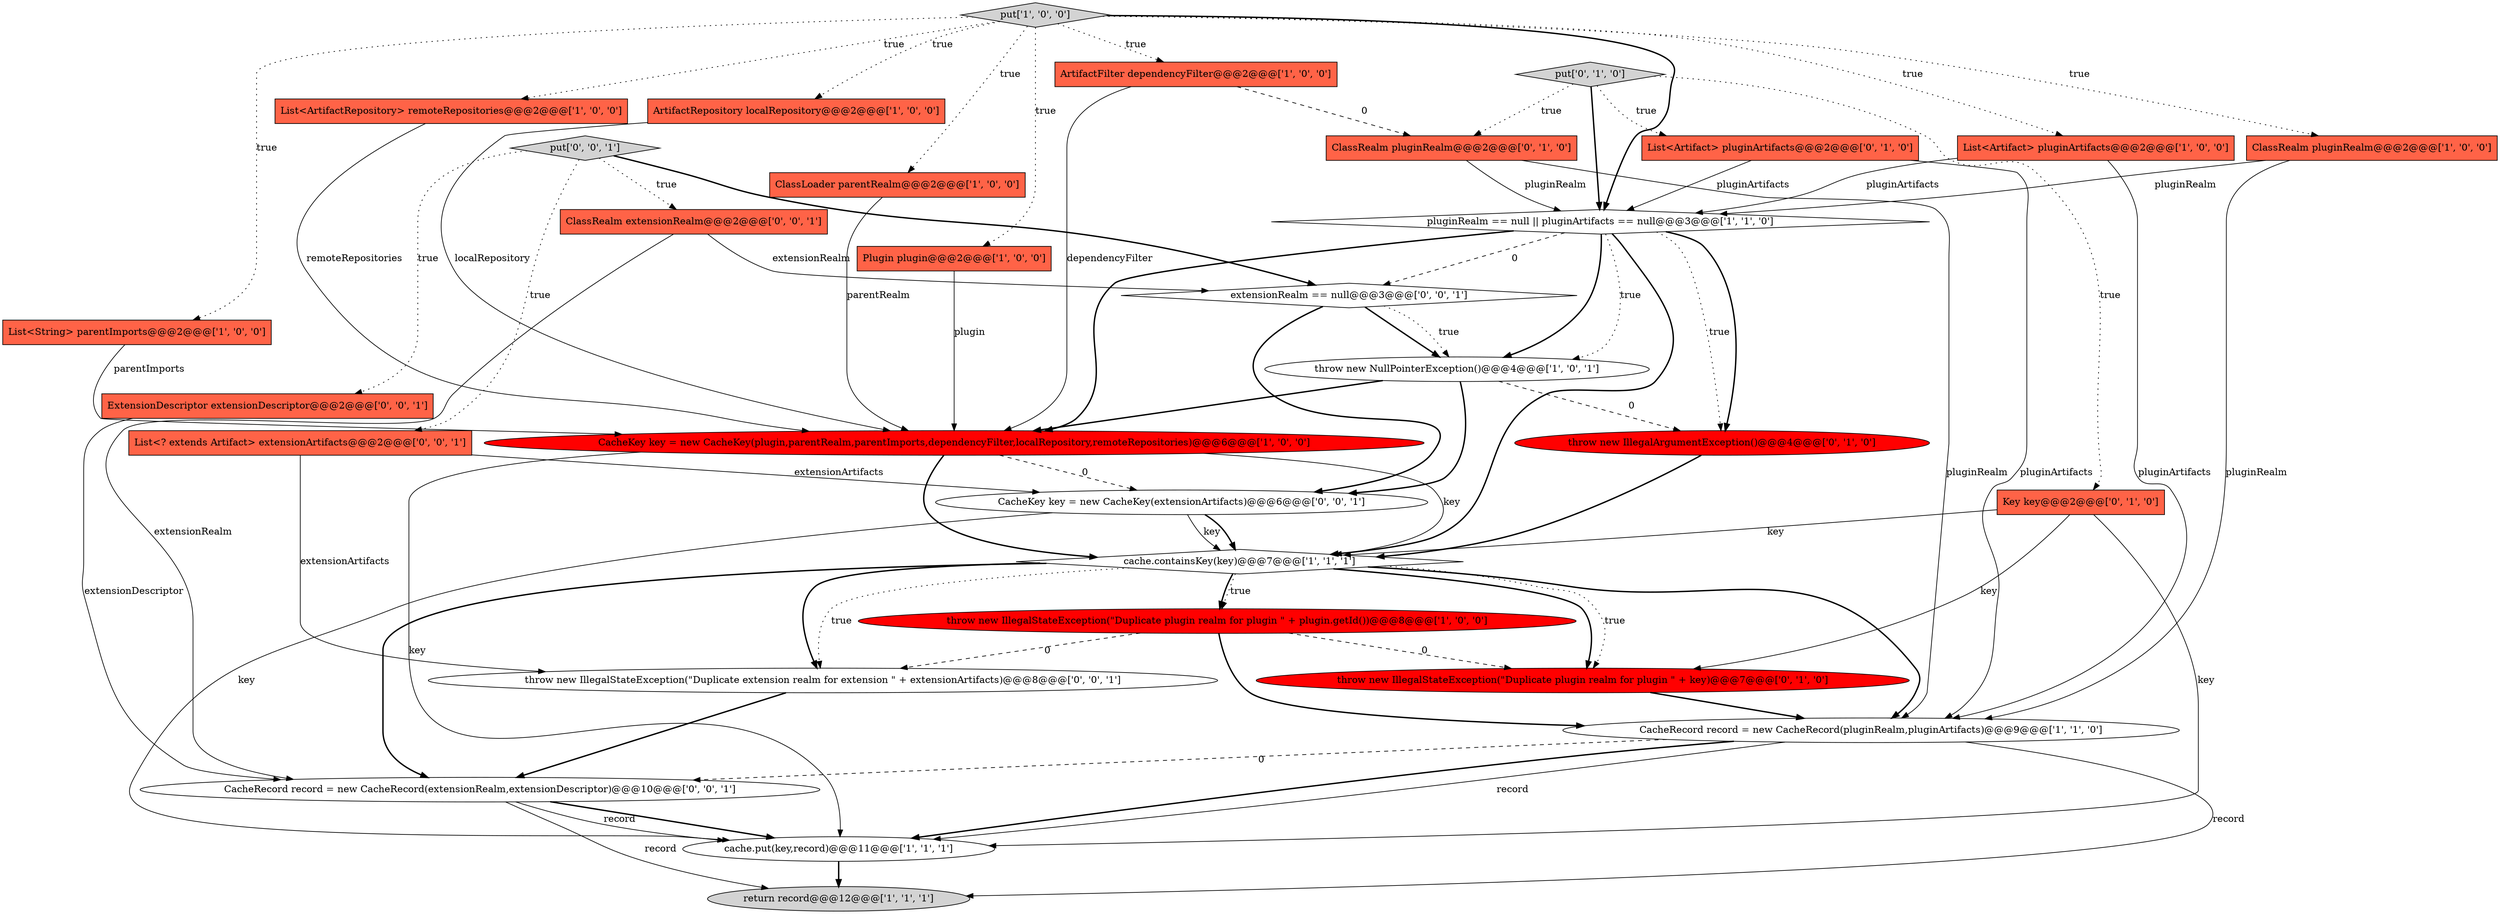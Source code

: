 digraph {
15 [style = filled, label = "CacheRecord record = new CacheRecord(pluginRealm,pluginArtifacts)@@@9@@@['1', '1', '0']", fillcolor = white, shape = ellipse image = "AAA0AAABBB1BBB"];
11 [style = filled, label = "ArtifactRepository localRepository@@@2@@@['1', '0', '0']", fillcolor = tomato, shape = box image = "AAA0AAABBB1BBB"];
0 [style = filled, label = "return record@@@12@@@['1', '1', '1']", fillcolor = lightgray, shape = ellipse image = "AAA0AAABBB1BBB"];
22 [style = filled, label = "ClassRealm pluginRealm@@@2@@@['0', '1', '0']", fillcolor = tomato, shape = box image = "AAA1AAABBB2BBB"];
4 [style = filled, label = "put['1', '0', '0']", fillcolor = lightgray, shape = diamond image = "AAA0AAABBB1BBB"];
6 [style = filled, label = "ClassLoader parentRealm@@@2@@@['1', '0', '0']", fillcolor = tomato, shape = box image = "AAA0AAABBB1BBB"];
5 [style = filled, label = "throw new NullPointerException()@@@4@@@['1', '0', '1']", fillcolor = white, shape = ellipse image = "AAA0AAABBB1BBB"];
23 [style = filled, label = "ExtensionDescriptor extensionDescriptor@@@2@@@['0', '0', '1']", fillcolor = tomato, shape = box image = "AAA0AAABBB3BBB"];
18 [style = filled, label = "Key key@@@2@@@['0', '1', '0']", fillcolor = tomato, shape = box image = "AAA0AAABBB2BBB"];
24 [style = filled, label = "extensionRealm == null@@@3@@@['0', '0', '1']", fillcolor = white, shape = diamond image = "AAA0AAABBB3BBB"];
29 [style = filled, label = "ClassRealm extensionRealm@@@2@@@['0', '0', '1']", fillcolor = tomato, shape = box image = "AAA0AAABBB3BBB"];
27 [style = filled, label = "throw new IllegalStateException(\"Duplicate extension realm for extension \" + extensionArtifacts)@@@8@@@['0', '0', '1']", fillcolor = white, shape = ellipse image = "AAA0AAABBB3BBB"];
17 [style = filled, label = "List<Artifact> pluginArtifacts@@@2@@@['0', '1', '0']", fillcolor = tomato, shape = box image = "AAA0AAABBB2BBB"];
1 [style = filled, label = "cache.containsKey(key)@@@7@@@['1', '1', '1']", fillcolor = white, shape = diamond image = "AAA0AAABBB1BBB"];
19 [style = filled, label = "throw new IllegalArgumentException()@@@4@@@['0', '1', '0']", fillcolor = red, shape = ellipse image = "AAA1AAABBB2BBB"];
30 [style = filled, label = "CacheKey key = new CacheKey(extensionArtifacts)@@@6@@@['0', '0', '1']", fillcolor = white, shape = ellipse image = "AAA0AAABBB3BBB"];
9 [style = filled, label = "ClassRealm pluginRealm@@@2@@@['1', '0', '0']", fillcolor = tomato, shape = box image = "AAA0AAABBB1BBB"];
25 [style = filled, label = "List<? extends Artifact> extensionArtifacts@@@2@@@['0', '0', '1']", fillcolor = tomato, shape = box image = "AAA0AAABBB3BBB"];
8 [style = filled, label = "Plugin plugin@@@2@@@['1', '0', '0']", fillcolor = tomato, shape = box image = "AAA0AAABBB1BBB"];
13 [style = filled, label = "cache.put(key,record)@@@11@@@['1', '1', '1']", fillcolor = white, shape = ellipse image = "AAA0AAABBB1BBB"];
26 [style = filled, label = "put['0', '0', '1']", fillcolor = lightgray, shape = diamond image = "AAA0AAABBB3BBB"];
14 [style = filled, label = "throw new IllegalStateException(\"Duplicate plugin realm for plugin \" + plugin.getId())@@@8@@@['1', '0', '0']", fillcolor = red, shape = ellipse image = "AAA1AAABBB1BBB"];
2 [style = filled, label = "CacheKey key = new CacheKey(plugin,parentRealm,parentImports,dependencyFilter,localRepository,remoteRepositories)@@@6@@@['1', '0', '0']", fillcolor = red, shape = ellipse image = "AAA1AAABBB1BBB"];
16 [style = filled, label = "ArtifactFilter dependencyFilter@@@2@@@['1', '0', '0']", fillcolor = tomato, shape = box image = "AAA1AAABBB1BBB"];
28 [style = filled, label = "CacheRecord record = new CacheRecord(extensionRealm,extensionDescriptor)@@@10@@@['0', '0', '1']", fillcolor = white, shape = ellipse image = "AAA0AAABBB3BBB"];
3 [style = filled, label = "List<Artifact> pluginArtifacts@@@2@@@['1', '0', '0']", fillcolor = tomato, shape = box image = "AAA0AAABBB1BBB"];
10 [style = filled, label = "pluginRealm == null || pluginArtifacts == null@@@3@@@['1', '1', '0']", fillcolor = white, shape = diamond image = "AAA0AAABBB1BBB"];
7 [style = filled, label = "List<String> parentImports@@@2@@@['1', '0', '0']", fillcolor = tomato, shape = box image = "AAA0AAABBB1BBB"];
20 [style = filled, label = "throw new IllegalStateException(\"Duplicate plugin realm for plugin \" + key)@@@7@@@['0', '1', '0']", fillcolor = red, shape = ellipse image = "AAA1AAABBB2BBB"];
21 [style = filled, label = "put['0', '1', '0']", fillcolor = lightgray, shape = diamond image = "AAA0AAABBB2BBB"];
12 [style = filled, label = "List<ArtifactRepository> remoteRepositories@@@2@@@['1', '0', '0']", fillcolor = tomato, shape = box image = "AAA0AAABBB1BBB"];
25->30 [style = solid, label="extensionArtifacts"];
4->6 [style = dotted, label="true"];
4->10 [style = bold, label=""];
21->10 [style = bold, label=""];
16->22 [style = dashed, label="0"];
15->13 [style = bold, label=""];
30->1 [style = solid, label="key"];
25->27 [style = solid, label="extensionArtifacts"];
30->1 [style = bold, label=""];
17->10 [style = solid, label="pluginArtifacts"];
15->28 [style = dashed, label="0"];
18->13 [style = solid, label="key"];
21->18 [style = dotted, label="true"];
15->13 [style = solid, label="record"];
2->13 [style = solid, label="key"];
26->25 [style = dotted, label="true"];
2->1 [style = bold, label=""];
1->15 [style = bold, label=""];
10->19 [style = bold, label=""];
17->15 [style = solid, label="pluginArtifacts"];
12->2 [style = solid, label="remoteRepositories"];
2->1 [style = solid, label="key"];
1->27 [style = bold, label=""];
27->28 [style = bold, label=""];
3->10 [style = solid, label="pluginArtifacts"];
4->8 [style = dotted, label="true"];
4->7 [style = dotted, label="true"];
29->28 [style = solid, label="extensionRealm"];
4->11 [style = dotted, label="true"];
21->22 [style = dotted, label="true"];
1->20 [style = bold, label=""];
26->23 [style = dotted, label="true"];
21->17 [style = dotted, label="true"];
28->13 [style = bold, label=""];
14->20 [style = dashed, label="0"];
1->14 [style = dotted, label="true"];
28->13 [style = solid, label="record"];
10->5 [style = dotted, label="true"];
26->24 [style = bold, label=""];
2->30 [style = dashed, label="0"];
18->20 [style = solid, label="key"];
30->13 [style = solid, label="key"];
14->27 [style = dashed, label="0"];
24->5 [style = bold, label=""];
24->30 [style = bold, label=""];
15->0 [style = solid, label="record"];
19->1 [style = bold, label=""];
11->2 [style = solid, label="localRepository"];
22->10 [style = solid, label="pluginRealm"];
5->2 [style = bold, label=""];
1->28 [style = bold, label=""];
4->3 [style = dotted, label="true"];
9->15 [style = solid, label="pluginRealm"];
10->5 [style = bold, label=""];
3->15 [style = solid, label="pluginArtifacts"];
10->19 [style = dotted, label="true"];
22->15 [style = solid, label="pluginRealm"];
23->28 [style = solid, label="extensionDescriptor"];
18->1 [style = solid, label="key"];
7->2 [style = solid, label="parentImports"];
9->10 [style = solid, label="pluginRealm"];
26->29 [style = dotted, label="true"];
10->2 [style = bold, label=""];
1->14 [style = bold, label=""];
4->16 [style = dotted, label="true"];
14->15 [style = bold, label=""];
13->0 [style = bold, label=""];
29->24 [style = solid, label="extensionRealm"];
8->2 [style = solid, label="plugin"];
4->9 [style = dotted, label="true"];
5->30 [style = bold, label=""];
4->12 [style = dotted, label="true"];
10->1 [style = bold, label=""];
20->15 [style = bold, label=""];
5->19 [style = dashed, label="0"];
1->20 [style = dotted, label="true"];
10->24 [style = dashed, label="0"];
24->5 [style = dotted, label="true"];
16->2 [style = solid, label="dependencyFilter"];
28->0 [style = solid, label="record"];
1->27 [style = dotted, label="true"];
6->2 [style = solid, label="parentRealm"];
}
